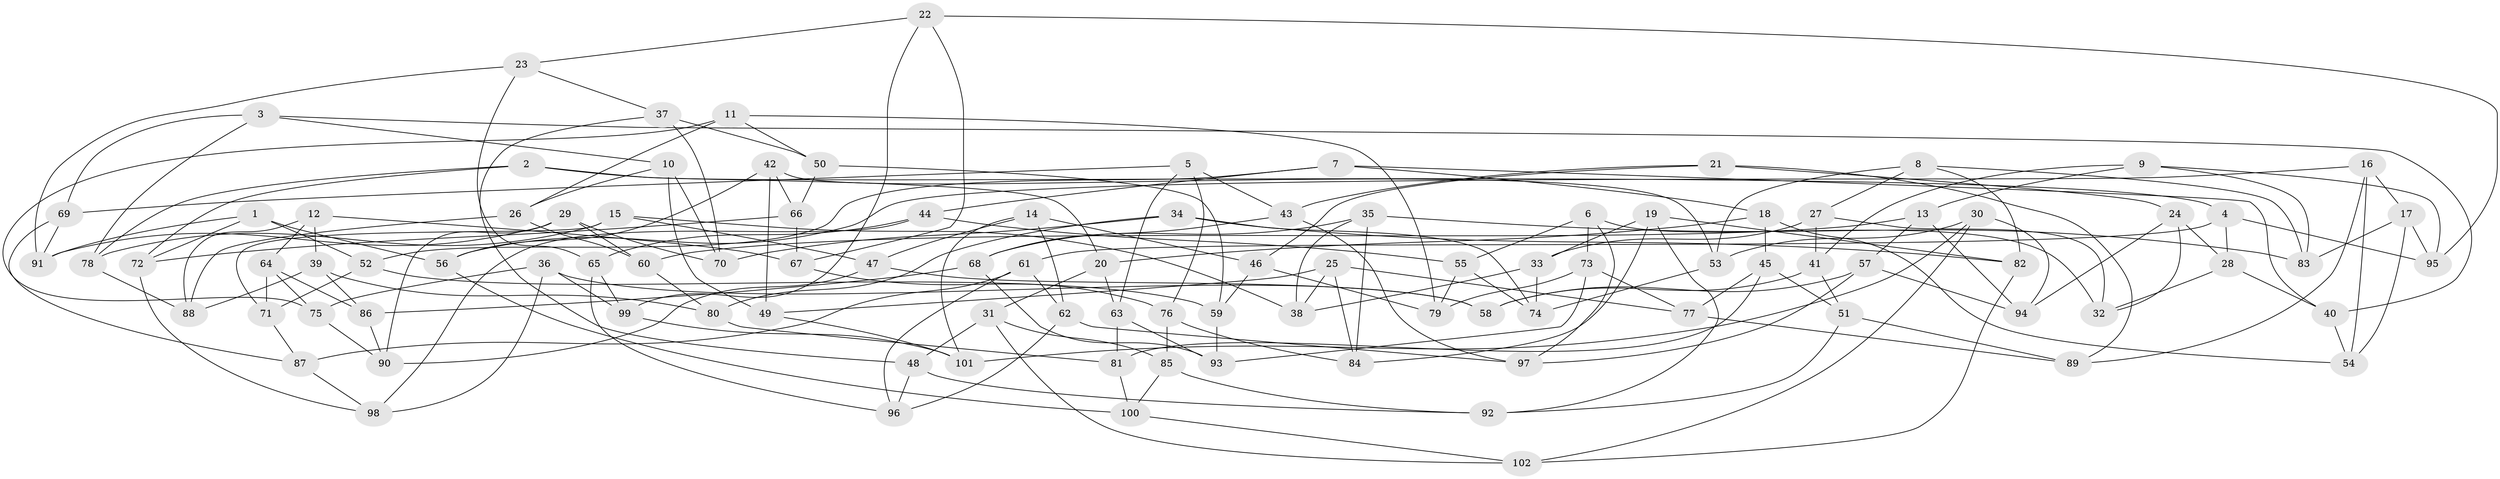 // coarse degree distribution, {6: 0.484375, 5: 0.109375, 4: 0.390625, 3: 0.015625}
// Generated by graph-tools (version 1.1) at 2025/52/02/27/25 19:52:35]
// undirected, 102 vertices, 204 edges
graph export_dot {
graph [start="1"]
  node [color=gray90,style=filled];
  1;
  2;
  3;
  4;
  5;
  6;
  7;
  8;
  9;
  10;
  11;
  12;
  13;
  14;
  15;
  16;
  17;
  18;
  19;
  20;
  21;
  22;
  23;
  24;
  25;
  26;
  27;
  28;
  29;
  30;
  31;
  32;
  33;
  34;
  35;
  36;
  37;
  38;
  39;
  40;
  41;
  42;
  43;
  44;
  45;
  46;
  47;
  48;
  49;
  50;
  51;
  52;
  53;
  54;
  55;
  56;
  57;
  58;
  59;
  60;
  61;
  62;
  63;
  64;
  65;
  66;
  67;
  68;
  69;
  70;
  71;
  72;
  73;
  74;
  75;
  76;
  77;
  78;
  79;
  80;
  81;
  82;
  83;
  84;
  85;
  86;
  87;
  88;
  89;
  90;
  91;
  92;
  93;
  94;
  95;
  96;
  97;
  98;
  99;
  100;
  101;
  102;
  1 -- 52;
  1 -- 56;
  1 -- 72;
  1 -- 91;
  2 -- 78;
  2 -- 72;
  2 -- 4;
  2 -- 20;
  3 -- 78;
  3 -- 69;
  3 -- 10;
  3 -- 40;
  4 -- 95;
  4 -- 28;
  4 -- 61;
  5 -- 69;
  5 -- 63;
  5 -- 76;
  5 -- 43;
  6 -- 32;
  6 -- 73;
  6 -- 97;
  6 -- 55;
  7 -- 44;
  7 -- 52;
  7 -- 40;
  7 -- 18;
  8 -- 27;
  8 -- 82;
  8 -- 53;
  8 -- 83;
  9 -- 13;
  9 -- 83;
  9 -- 41;
  9 -- 95;
  10 -- 26;
  10 -- 49;
  10 -- 70;
  11 -- 50;
  11 -- 79;
  11 -- 75;
  11 -- 26;
  12 -- 67;
  12 -- 64;
  12 -- 88;
  12 -- 39;
  13 -- 60;
  13 -- 94;
  13 -- 57;
  14 -- 62;
  14 -- 47;
  14 -- 46;
  14 -- 101;
  15 -- 78;
  15 -- 71;
  15 -- 38;
  15 -- 47;
  16 -- 89;
  16 -- 17;
  16 -- 54;
  16 -- 56;
  17 -- 95;
  17 -- 54;
  17 -- 83;
  18 -- 54;
  18 -- 20;
  18 -- 45;
  19 -- 92;
  19 -- 33;
  19 -- 84;
  19 -- 82;
  20 -- 31;
  20 -- 63;
  21 -- 24;
  21 -- 89;
  21 -- 43;
  21 -- 46;
  22 -- 67;
  22 -- 95;
  22 -- 23;
  22 -- 99;
  23 -- 91;
  23 -- 37;
  23 -- 65;
  24 -- 32;
  24 -- 94;
  24 -- 28;
  25 -- 77;
  25 -- 49;
  25 -- 84;
  25 -- 38;
  26 -- 88;
  26 -- 60;
  27 -- 41;
  27 -- 32;
  27 -- 33;
  28 -- 40;
  28 -- 32;
  29 -- 70;
  29 -- 91;
  29 -- 60;
  29 -- 90;
  30 -- 94;
  30 -- 53;
  30 -- 101;
  30 -- 102;
  31 -- 102;
  31 -- 85;
  31 -- 48;
  33 -- 38;
  33 -- 74;
  34 -- 70;
  34 -- 74;
  34 -- 80;
  34 -- 82;
  35 -- 84;
  35 -- 38;
  35 -- 83;
  35 -- 68;
  36 -- 99;
  36 -- 75;
  36 -- 98;
  36 -- 58;
  37 -- 70;
  37 -- 48;
  37 -- 50;
  39 -- 86;
  39 -- 88;
  39 -- 80;
  40 -- 54;
  41 -- 58;
  41 -- 51;
  42 -- 49;
  42 -- 53;
  42 -- 66;
  42 -- 56;
  43 -- 68;
  43 -- 97;
  44 -- 65;
  44 -- 98;
  44 -- 55;
  45 -- 77;
  45 -- 81;
  45 -- 51;
  46 -- 79;
  46 -- 59;
  47 -- 58;
  47 -- 90;
  48 -- 92;
  48 -- 96;
  49 -- 101;
  50 -- 66;
  50 -- 59;
  51 -- 89;
  51 -- 92;
  52 -- 71;
  52 -- 59;
  53 -- 74;
  55 -- 74;
  55 -- 79;
  56 -- 100;
  57 -- 94;
  57 -- 97;
  57 -- 58;
  59 -- 93;
  60 -- 80;
  61 -- 96;
  61 -- 62;
  61 -- 87;
  62 -- 97;
  62 -- 96;
  63 -- 81;
  63 -- 93;
  64 -- 86;
  64 -- 71;
  64 -- 75;
  65 -- 96;
  65 -- 99;
  66 -- 72;
  66 -- 67;
  67 -- 76;
  68 -- 86;
  68 -- 93;
  69 -- 87;
  69 -- 91;
  71 -- 87;
  72 -- 98;
  73 -- 77;
  73 -- 93;
  73 -- 79;
  75 -- 90;
  76 -- 84;
  76 -- 85;
  77 -- 89;
  78 -- 88;
  80 -- 81;
  81 -- 100;
  82 -- 102;
  85 -- 92;
  85 -- 100;
  86 -- 90;
  87 -- 98;
  99 -- 101;
  100 -- 102;
}
